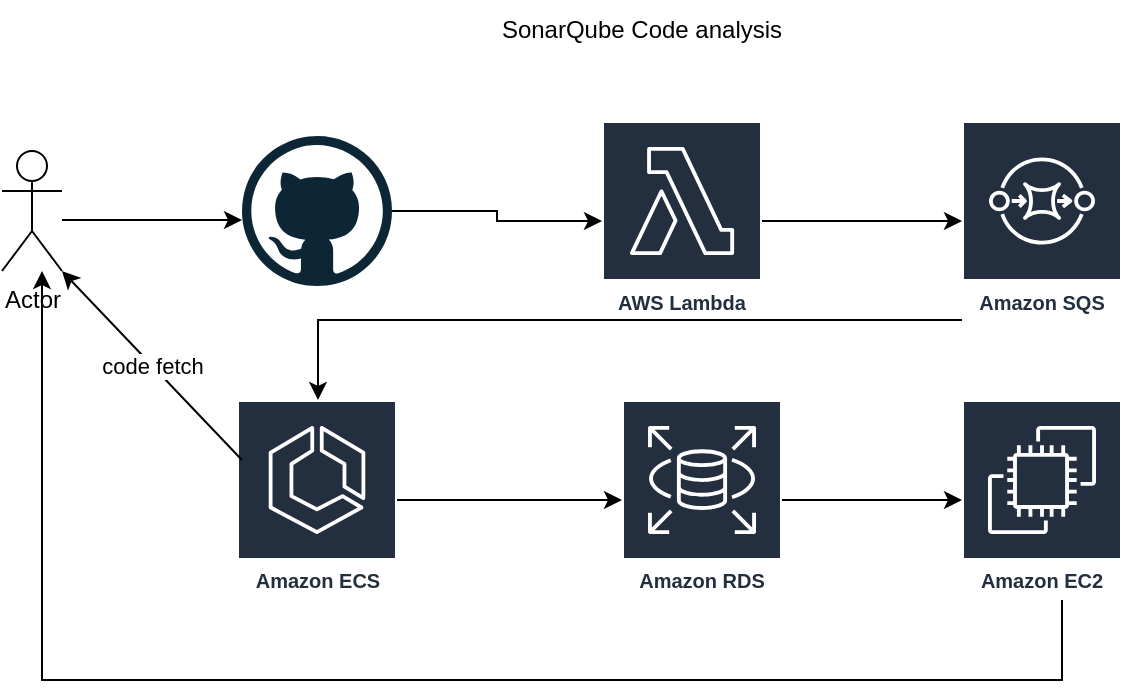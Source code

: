 <mxfile version="19.0.2" type="device"><diagram id="Erdrcz6ftnfqChRHvqey" name="Page-1"><mxGraphModel dx="942" dy="695" grid="1" gridSize="10" guides="1" tooltips="1" connect="1" arrows="1" fold="1" page="1" pageScale="1" pageWidth="850" pageHeight="1100" math="0" shadow="0"><root><mxCell id="0"/><mxCell id="1" parent="0"/><mxCell id="ERHg-oTo58qMsV4tIx_W-1" value="SonarQube Code analysis&lt;br&gt;" style="text;html=1;strokeColor=none;fillColor=none;align=center;verticalAlign=middle;whiteSpace=wrap;rounded=0;" vertex="1" parent="1"><mxGeometry x="570" y="110" width="180" height="30" as="geometry"/></mxCell><mxCell id="ERHg-oTo58qMsV4tIx_W-9" value="" style="edgeStyle=orthogonalEdgeStyle;rounded=0;orthogonalLoop=1;jettySize=auto;html=1;" edge="1" parent="1" source="ERHg-oTo58qMsV4tIx_W-2" target="ERHg-oTo58qMsV4tIx_W-3"><mxGeometry relative="1" as="geometry"/></mxCell><mxCell id="ERHg-oTo58qMsV4tIx_W-2" value="" style="dashed=0;outlineConnect=0;html=1;align=center;labelPosition=center;verticalLabelPosition=bottom;verticalAlign=top;shape=mxgraph.weblogos.github" vertex="1" parent="1"><mxGeometry x="460" y="178" width="75" height="75" as="geometry"/></mxCell><mxCell id="ERHg-oTo58qMsV4tIx_W-10" value="" style="edgeStyle=orthogonalEdgeStyle;rounded=0;orthogonalLoop=1;jettySize=auto;html=1;" edge="1" parent="1" source="ERHg-oTo58qMsV4tIx_W-3" target="ERHg-oTo58qMsV4tIx_W-5"><mxGeometry relative="1" as="geometry"/></mxCell><mxCell id="ERHg-oTo58qMsV4tIx_W-3" value="AWS Lambda" style="sketch=0;outlineConnect=0;fontColor=#232F3E;gradientColor=none;strokeColor=#ffffff;fillColor=#232F3E;dashed=0;verticalLabelPosition=middle;verticalAlign=bottom;align=center;html=1;whiteSpace=wrap;fontSize=10;fontStyle=1;spacing=3;shape=mxgraph.aws4.productIcon;prIcon=mxgraph.aws4.lambda;" vertex="1" parent="1"><mxGeometry x="640" y="170.5" width="80" height="100" as="geometry"/></mxCell><mxCell id="ERHg-oTo58qMsV4tIx_W-15" value="" style="edgeStyle=orthogonalEdgeStyle;rounded=0;orthogonalLoop=1;jettySize=auto;html=1;entryX=0;entryY=0.56;entryDx=0;entryDy=0;entryPerimeter=0;" edge="1" parent="1" source="ERHg-oTo58qMsV4tIx_W-4" target="ERHg-oTo58qMsV4tIx_W-2"><mxGeometry relative="1" as="geometry"><mxPoint x="330" y="208" as="targetPoint"/><Array as="points"><mxPoint x="340" y="220"/><mxPoint x="340" y="220"/></Array></mxGeometry></mxCell><mxCell id="ERHg-oTo58qMsV4tIx_W-4" value="Actor" style="shape=umlActor;verticalLabelPosition=bottom;verticalAlign=top;html=1;outlineConnect=0;" vertex="1" parent="1"><mxGeometry x="340" y="185.5" width="30" height="60" as="geometry"/></mxCell><mxCell id="ERHg-oTo58qMsV4tIx_W-11" value="" style="edgeStyle=orthogonalEdgeStyle;rounded=0;orthogonalLoop=1;jettySize=auto;html=1;" edge="1" parent="1" source="ERHg-oTo58qMsV4tIx_W-5" target="ERHg-oTo58qMsV4tIx_W-6"><mxGeometry relative="1" as="geometry"><mxPoint x="860" y="350.5" as="targetPoint"/><Array as="points"><mxPoint x="498" y="270"/></Array></mxGeometry></mxCell><mxCell id="ERHg-oTo58qMsV4tIx_W-5" value="Amazon SQS" style="sketch=0;outlineConnect=0;fontColor=#232F3E;gradientColor=none;strokeColor=#ffffff;fillColor=#232F3E;dashed=0;verticalLabelPosition=middle;verticalAlign=bottom;align=center;html=1;whiteSpace=wrap;fontSize=10;fontStyle=1;spacing=3;shape=mxgraph.aws4.productIcon;prIcon=mxgraph.aws4.sqs;" vertex="1" parent="1"><mxGeometry x="820" y="170.5" width="80" height="100" as="geometry"/></mxCell><mxCell id="ERHg-oTo58qMsV4tIx_W-12" value="" style="edgeStyle=orthogonalEdgeStyle;rounded=0;orthogonalLoop=1;jettySize=auto;html=1;" edge="1" parent="1" source="ERHg-oTo58qMsV4tIx_W-6" target="ERHg-oTo58qMsV4tIx_W-7"><mxGeometry relative="1" as="geometry"/></mxCell><mxCell id="ERHg-oTo58qMsV4tIx_W-6" value="Amazon ECS" style="sketch=0;outlineConnect=0;fontColor=#232F3E;gradientColor=none;strokeColor=#ffffff;fillColor=#232F3E;dashed=0;verticalLabelPosition=middle;verticalAlign=bottom;align=center;html=1;whiteSpace=wrap;fontSize=10;fontStyle=1;spacing=3;shape=mxgraph.aws4.productIcon;prIcon=mxgraph.aws4.ecs;" vertex="1" parent="1"><mxGeometry x="457.5" y="310" width="80" height="100" as="geometry"/></mxCell><mxCell id="ERHg-oTo58qMsV4tIx_W-16" value="" style="edgeStyle=orthogonalEdgeStyle;rounded=0;orthogonalLoop=1;jettySize=auto;html=1;" edge="1" parent="1" source="ERHg-oTo58qMsV4tIx_W-7" target="ERHg-oTo58qMsV4tIx_W-8"><mxGeometry relative="1" as="geometry"/></mxCell><mxCell id="ERHg-oTo58qMsV4tIx_W-7" value="Amazon RDS" style="sketch=0;outlineConnect=0;fontColor=#232F3E;gradientColor=none;strokeColor=#ffffff;fillColor=#232F3E;dashed=0;verticalLabelPosition=middle;verticalAlign=bottom;align=center;html=1;whiteSpace=wrap;fontSize=10;fontStyle=1;spacing=3;shape=mxgraph.aws4.productIcon;prIcon=mxgraph.aws4.rds;" vertex="1" parent="1"><mxGeometry x="650" y="310" width="80" height="100" as="geometry"/></mxCell><mxCell id="ERHg-oTo58qMsV4tIx_W-14" value="" style="edgeStyle=orthogonalEdgeStyle;rounded=0;orthogonalLoop=1;jettySize=auto;html=1;" edge="1" parent="1" source="ERHg-oTo58qMsV4tIx_W-8" target="ERHg-oTo58qMsV4tIx_W-4"><mxGeometry relative="1" as="geometry"><mxPoint x="380" y="510" as="targetPoint"/><Array as="points"><mxPoint x="870" y="450"/><mxPoint x="360" y="450"/></Array></mxGeometry></mxCell><mxCell id="ERHg-oTo58qMsV4tIx_W-8" value="Amazon EC2" style="sketch=0;outlineConnect=0;fontColor=#232F3E;gradientColor=none;strokeColor=#ffffff;fillColor=#232F3E;dashed=0;verticalLabelPosition=middle;verticalAlign=bottom;align=center;html=1;whiteSpace=wrap;fontSize=10;fontStyle=1;spacing=3;shape=mxgraph.aws4.productIcon;prIcon=mxgraph.aws4.ec2;" vertex="1" parent="1"><mxGeometry x="820" y="310" width="80" height="100" as="geometry"/></mxCell><mxCell id="ERHg-oTo58qMsV4tIx_W-19" value="code fetch" style="endArrow=classic;html=1;rounded=0;entryX=1;entryY=1;entryDx=0;entryDy=0;entryPerimeter=0;exitX=0.031;exitY=0.3;exitDx=0;exitDy=0;exitPerimeter=0;" edge="1" parent="1" source="ERHg-oTo58qMsV4tIx_W-6" target="ERHg-oTo58qMsV4tIx_W-4"><mxGeometry width="50" height="50" relative="1" as="geometry"><mxPoint x="600" y="360" as="sourcePoint"/><mxPoint x="650" y="310" as="targetPoint"/></mxGeometry></mxCell></root></mxGraphModel></diagram></mxfile>